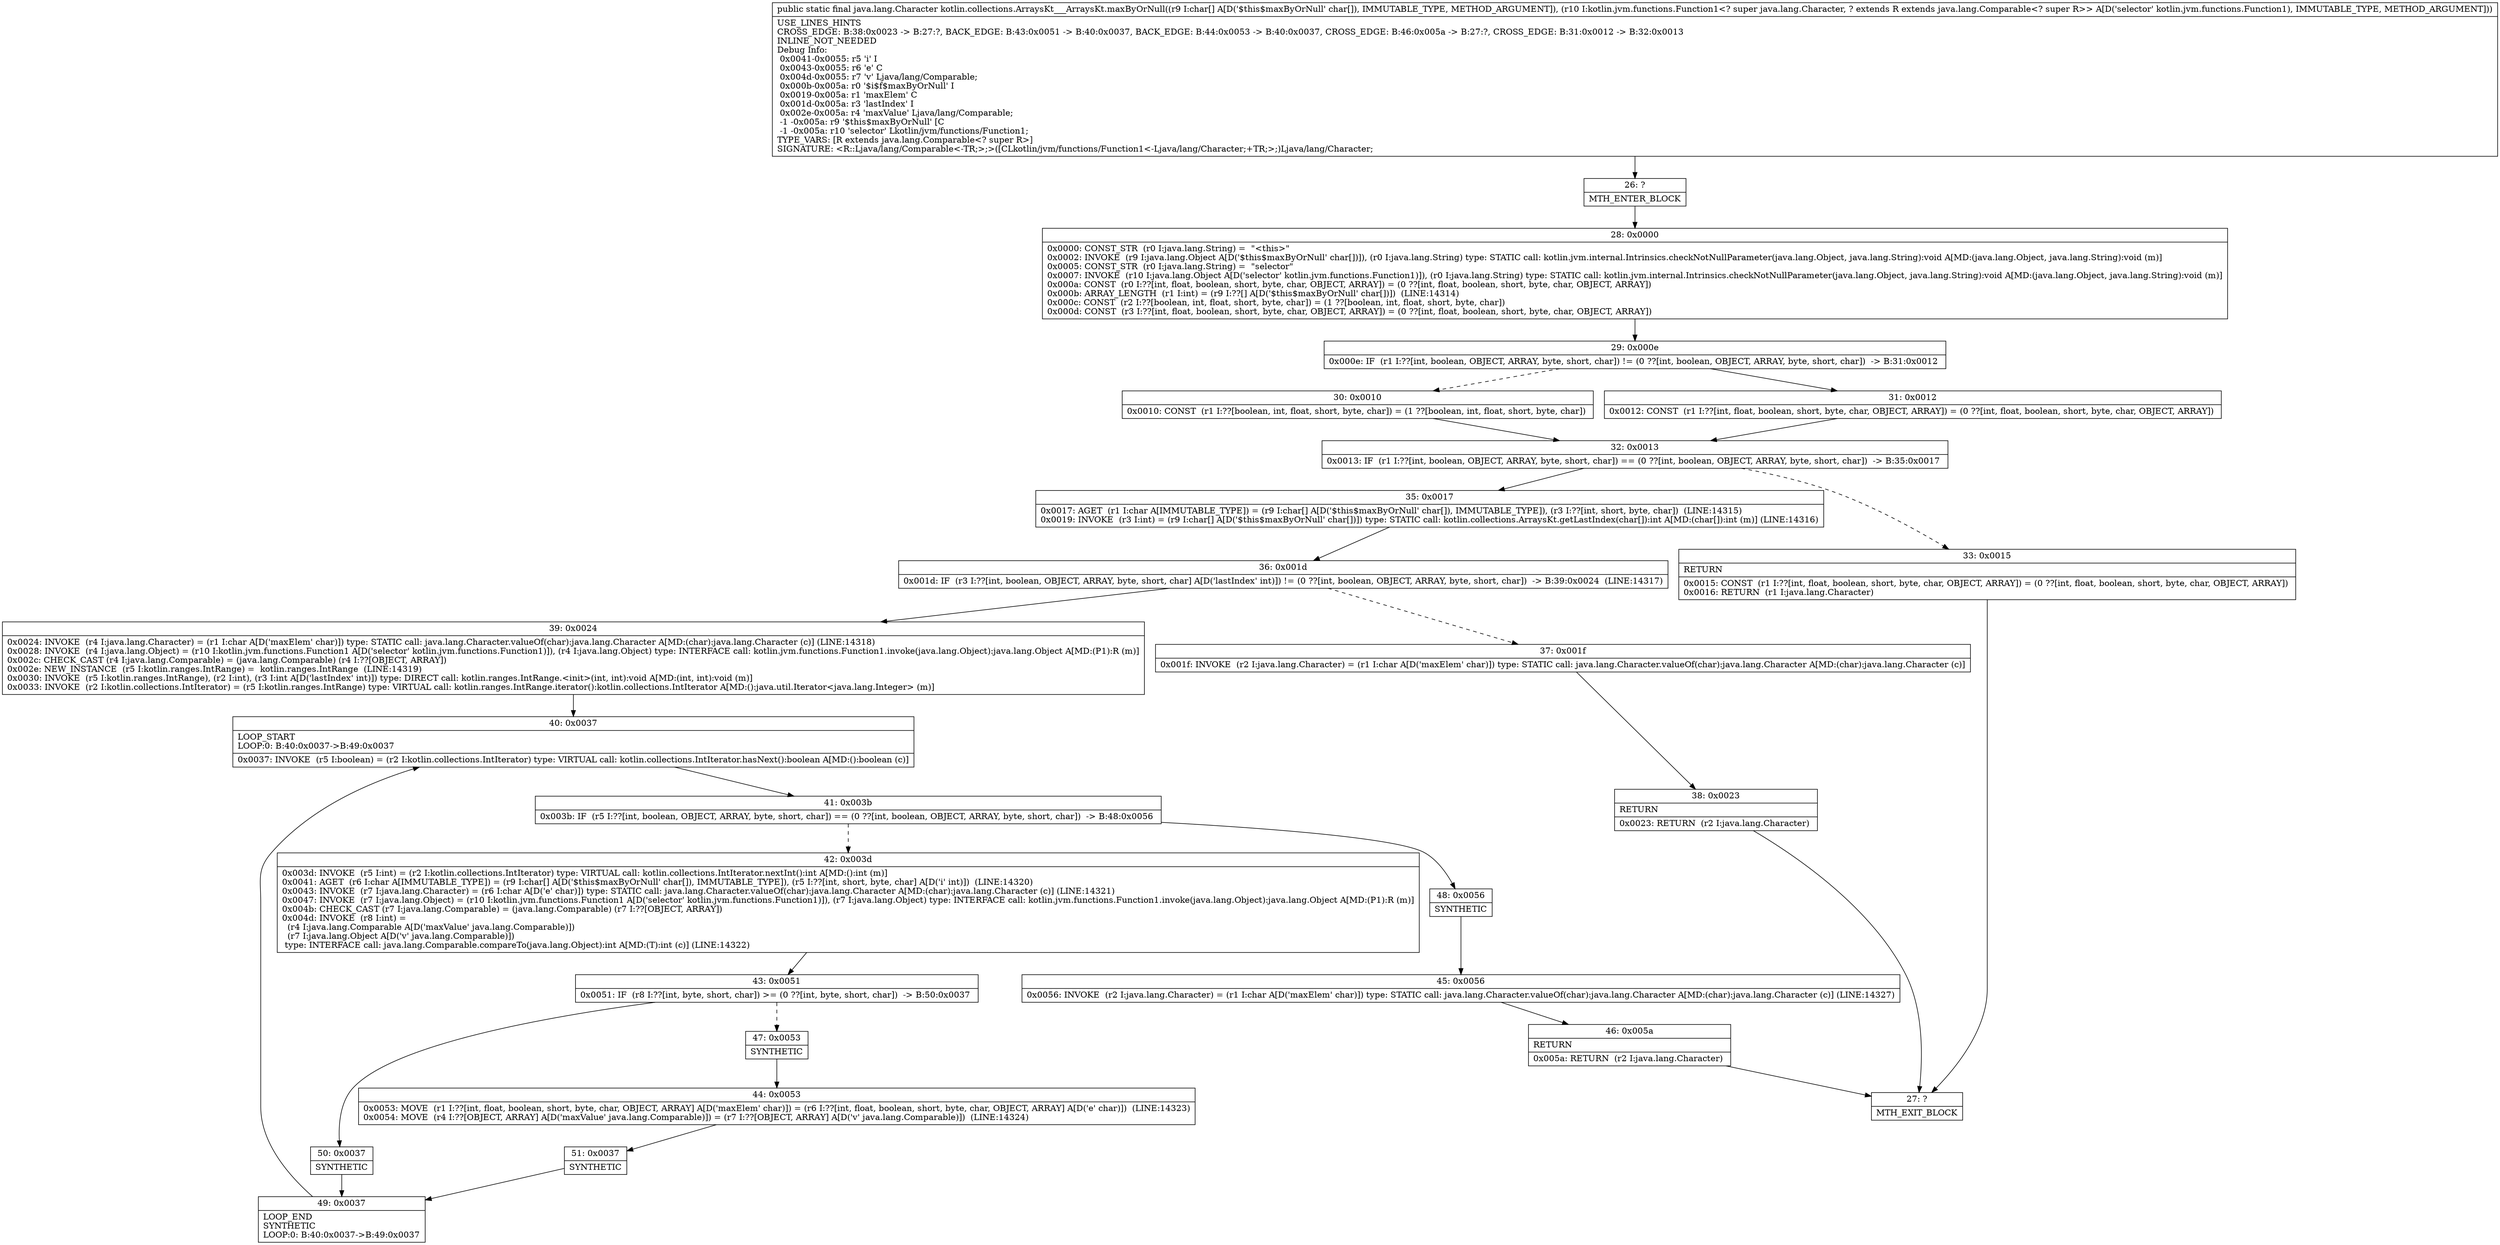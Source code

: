 digraph "CFG forkotlin.collections.ArraysKt___ArraysKt.maxByOrNull([CLkotlin\/jvm\/functions\/Function1;)Ljava\/lang\/Character;" {
Node_26 [shape=record,label="{26\:\ ?|MTH_ENTER_BLOCK\l}"];
Node_28 [shape=record,label="{28\:\ 0x0000|0x0000: CONST_STR  (r0 I:java.lang.String) =  \"\<this\>\" \l0x0002: INVOKE  (r9 I:java.lang.Object A[D('$this$maxByOrNull' char[])]), (r0 I:java.lang.String) type: STATIC call: kotlin.jvm.internal.Intrinsics.checkNotNullParameter(java.lang.Object, java.lang.String):void A[MD:(java.lang.Object, java.lang.String):void (m)]\l0x0005: CONST_STR  (r0 I:java.lang.String) =  \"selector\" \l0x0007: INVOKE  (r10 I:java.lang.Object A[D('selector' kotlin.jvm.functions.Function1)]), (r0 I:java.lang.String) type: STATIC call: kotlin.jvm.internal.Intrinsics.checkNotNullParameter(java.lang.Object, java.lang.String):void A[MD:(java.lang.Object, java.lang.String):void (m)]\l0x000a: CONST  (r0 I:??[int, float, boolean, short, byte, char, OBJECT, ARRAY]) = (0 ??[int, float, boolean, short, byte, char, OBJECT, ARRAY]) \l0x000b: ARRAY_LENGTH  (r1 I:int) = (r9 I:??[] A[D('$this$maxByOrNull' char[])])  (LINE:14314)\l0x000c: CONST  (r2 I:??[boolean, int, float, short, byte, char]) = (1 ??[boolean, int, float, short, byte, char]) \l0x000d: CONST  (r3 I:??[int, float, boolean, short, byte, char, OBJECT, ARRAY]) = (0 ??[int, float, boolean, short, byte, char, OBJECT, ARRAY]) \l}"];
Node_29 [shape=record,label="{29\:\ 0x000e|0x000e: IF  (r1 I:??[int, boolean, OBJECT, ARRAY, byte, short, char]) != (0 ??[int, boolean, OBJECT, ARRAY, byte, short, char])  \-\> B:31:0x0012 \l}"];
Node_30 [shape=record,label="{30\:\ 0x0010|0x0010: CONST  (r1 I:??[boolean, int, float, short, byte, char]) = (1 ??[boolean, int, float, short, byte, char]) \l}"];
Node_32 [shape=record,label="{32\:\ 0x0013|0x0013: IF  (r1 I:??[int, boolean, OBJECT, ARRAY, byte, short, char]) == (0 ??[int, boolean, OBJECT, ARRAY, byte, short, char])  \-\> B:35:0x0017 \l}"];
Node_33 [shape=record,label="{33\:\ 0x0015|RETURN\l|0x0015: CONST  (r1 I:??[int, float, boolean, short, byte, char, OBJECT, ARRAY]) = (0 ??[int, float, boolean, short, byte, char, OBJECT, ARRAY]) \l0x0016: RETURN  (r1 I:java.lang.Character) \l}"];
Node_27 [shape=record,label="{27\:\ ?|MTH_EXIT_BLOCK\l}"];
Node_35 [shape=record,label="{35\:\ 0x0017|0x0017: AGET  (r1 I:char A[IMMUTABLE_TYPE]) = (r9 I:char[] A[D('$this$maxByOrNull' char[]), IMMUTABLE_TYPE]), (r3 I:??[int, short, byte, char])  (LINE:14315)\l0x0019: INVOKE  (r3 I:int) = (r9 I:char[] A[D('$this$maxByOrNull' char[])]) type: STATIC call: kotlin.collections.ArraysKt.getLastIndex(char[]):int A[MD:(char[]):int (m)] (LINE:14316)\l}"];
Node_36 [shape=record,label="{36\:\ 0x001d|0x001d: IF  (r3 I:??[int, boolean, OBJECT, ARRAY, byte, short, char] A[D('lastIndex' int)]) != (0 ??[int, boolean, OBJECT, ARRAY, byte, short, char])  \-\> B:39:0x0024  (LINE:14317)\l}"];
Node_37 [shape=record,label="{37\:\ 0x001f|0x001f: INVOKE  (r2 I:java.lang.Character) = (r1 I:char A[D('maxElem' char)]) type: STATIC call: java.lang.Character.valueOf(char):java.lang.Character A[MD:(char):java.lang.Character (c)]\l}"];
Node_38 [shape=record,label="{38\:\ 0x0023|RETURN\l|0x0023: RETURN  (r2 I:java.lang.Character) \l}"];
Node_39 [shape=record,label="{39\:\ 0x0024|0x0024: INVOKE  (r4 I:java.lang.Character) = (r1 I:char A[D('maxElem' char)]) type: STATIC call: java.lang.Character.valueOf(char):java.lang.Character A[MD:(char):java.lang.Character (c)] (LINE:14318)\l0x0028: INVOKE  (r4 I:java.lang.Object) = (r10 I:kotlin.jvm.functions.Function1 A[D('selector' kotlin.jvm.functions.Function1)]), (r4 I:java.lang.Object) type: INTERFACE call: kotlin.jvm.functions.Function1.invoke(java.lang.Object):java.lang.Object A[MD:(P1):R (m)]\l0x002c: CHECK_CAST (r4 I:java.lang.Comparable) = (java.lang.Comparable) (r4 I:??[OBJECT, ARRAY]) \l0x002e: NEW_INSTANCE  (r5 I:kotlin.ranges.IntRange) =  kotlin.ranges.IntRange  (LINE:14319)\l0x0030: INVOKE  (r5 I:kotlin.ranges.IntRange), (r2 I:int), (r3 I:int A[D('lastIndex' int)]) type: DIRECT call: kotlin.ranges.IntRange.\<init\>(int, int):void A[MD:(int, int):void (m)]\l0x0033: INVOKE  (r2 I:kotlin.collections.IntIterator) = (r5 I:kotlin.ranges.IntRange) type: VIRTUAL call: kotlin.ranges.IntRange.iterator():kotlin.collections.IntIterator A[MD:():java.util.Iterator\<java.lang.Integer\> (m)]\l}"];
Node_40 [shape=record,label="{40\:\ 0x0037|LOOP_START\lLOOP:0: B:40:0x0037\-\>B:49:0x0037\l|0x0037: INVOKE  (r5 I:boolean) = (r2 I:kotlin.collections.IntIterator) type: VIRTUAL call: kotlin.collections.IntIterator.hasNext():boolean A[MD:():boolean (c)]\l}"];
Node_41 [shape=record,label="{41\:\ 0x003b|0x003b: IF  (r5 I:??[int, boolean, OBJECT, ARRAY, byte, short, char]) == (0 ??[int, boolean, OBJECT, ARRAY, byte, short, char])  \-\> B:48:0x0056 \l}"];
Node_42 [shape=record,label="{42\:\ 0x003d|0x003d: INVOKE  (r5 I:int) = (r2 I:kotlin.collections.IntIterator) type: VIRTUAL call: kotlin.collections.IntIterator.nextInt():int A[MD:():int (m)]\l0x0041: AGET  (r6 I:char A[IMMUTABLE_TYPE]) = (r9 I:char[] A[D('$this$maxByOrNull' char[]), IMMUTABLE_TYPE]), (r5 I:??[int, short, byte, char] A[D('i' int)])  (LINE:14320)\l0x0043: INVOKE  (r7 I:java.lang.Character) = (r6 I:char A[D('e' char)]) type: STATIC call: java.lang.Character.valueOf(char):java.lang.Character A[MD:(char):java.lang.Character (c)] (LINE:14321)\l0x0047: INVOKE  (r7 I:java.lang.Object) = (r10 I:kotlin.jvm.functions.Function1 A[D('selector' kotlin.jvm.functions.Function1)]), (r7 I:java.lang.Object) type: INTERFACE call: kotlin.jvm.functions.Function1.invoke(java.lang.Object):java.lang.Object A[MD:(P1):R (m)]\l0x004b: CHECK_CAST (r7 I:java.lang.Comparable) = (java.lang.Comparable) (r7 I:??[OBJECT, ARRAY]) \l0x004d: INVOKE  (r8 I:int) = \l  (r4 I:java.lang.Comparable A[D('maxValue' java.lang.Comparable)])\l  (r7 I:java.lang.Object A[D('v' java.lang.Comparable)])\l type: INTERFACE call: java.lang.Comparable.compareTo(java.lang.Object):int A[MD:(T):int (c)] (LINE:14322)\l}"];
Node_43 [shape=record,label="{43\:\ 0x0051|0x0051: IF  (r8 I:??[int, byte, short, char]) \>= (0 ??[int, byte, short, char])  \-\> B:50:0x0037 \l}"];
Node_47 [shape=record,label="{47\:\ 0x0053|SYNTHETIC\l}"];
Node_44 [shape=record,label="{44\:\ 0x0053|0x0053: MOVE  (r1 I:??[int, float, boolean, short, byte, char, OBJECT, ARRAY] A[D('maxElem' char)]) = (r6 I:??[int, float, boolean, short, byte, char, OBJECT, ARRAY] A[D('e' char)])  (LINE:14323)\l0x0054: MOVE  (r4 I:??[OBJECT, ARRAY] A[D('maxValue' java.lang.Comparable)]) = (r7 I:??[OBJECT, ARRAY] A[D('v' java.lang.Comparable)])  (LINE:14324)\l}"];
Node_51 [shape=record,label="{51\:\ 0x0037|SYNTHETIC\l}"];
Node_49 [shape=record,label="{49\:\ 0x0037|LOOP_END\lSYNTHETIC\lLOOP:0: B:40:0x0037\-\>B:49:0x0037\l}"];
Node_50 [shape=record,label="{50\:\ 0x0037|SYNTHETIC\l}"];
Node_48 [shape=record,label="{48\:\ 0x0056|SYNTHETIC\l}"];
Node_45 [shape=record,label="{45\:\ 0x0056|0x0056: INVOKE  (r2 I:java.lang.Character) = (r1 I:char A[D('maxElem' char)]) type: STATIC call: java.lang.Character.valueOf(char):java.lang.Character A[MD:(char):java.lang.Character (c)] (LINE:14327)\l}"];
Node_46 [shape=record,label="{46\:\ 0x005a|RETURN\l|0x005a: RETURN  (r2 I:java.lang.Character) \l}"];
Node_31 [shape=record,label="{31\:\ 0x0012|0x0012: CONST  (r1 I:??[int, float, boolean, short, byte, char, OBJECT, ARRAY]) = (0 ??[int, float, boolean, short, byte, char, OBJECT, ARRAY]) \l}"];
MethodNode[shape=record,label="{public static final java.lang.Character kotlin.collections.ArraysKt___ArraysKt.maxByOrNull((r9 I:char[] A[D('$this$maxByOrNull' char[]), IMMUTABLE_TYPE, METHOD_ARGUMENT]), (r10 I:kotlin.jvm.functions.Function1\<? super java.lang.Character, ? extends R extends java.lang.Comparable\<? super R\>\> A[D('selector' kotlin.jvm.functions.Function1), IMMUTABLE_TYPE, METHOD_ARGUMENT]))  | USE_LINES_HINTS\lCROSS_EDGE: B:38:0x0023 \-\> B:27:?, BACK_EDGE: B:43:0x0051 \-\> B:40:0x0037, BACK_EDGE: B:44:0x0053 \-\> B:40:0x0037, CROSS_EDGE: B:46:0x005a \-\> B:27:?, CROSS_EDGE: B:31:0x0012 \-\> B:32:0x0013\lINLINE_NOT_NEEDED\lDebug Info:\l  0x0041\-0x0055: r5 'i' I\l  0x0043\-0x0055: r6 'e' C\l  0x004d\-0x0055: r7 'v' Ljava\/lang\/Comparable;\l  0x000b\-0x005a: r0 '$i$f$maxByOrNull' I\l  0x0019\-0x005a: r1 'maxElem' C\l  0x001d\-0x005a: r3 'lastIndex' I\l  0x002e\-0x005a: r4 'maxValue' Ljava\/lang\/Comparable;\l  \-1 \-0x005a: r9 '$this$maxByOrNull' [C\l  \-1 \-0x005a: r10 'selector' Lkotlin\/jvm\/functions\/Function1;\lTYPE_VARS: [R extends java.lang.Comparable\<? super R\>]\lSIGNATURE: \<R::Ljava\/lang\/Comparable\<\-TR;\>;\>([CLkotlin\/jvm\/functions\/Function1\<\-Ljava\/lang\/Character;+TR;\>;)Ljava\/lang\/Character;\l}"];
MethodNode -> Node_26;Node_26 -> Node_28;
Node_28 -> Node_29;
Node_29 -> Node_30[style=dashed];
Node_29 -> Node_31;
Node_30 -> Node_32;
Node_32 -> Node_33[style=dashed];
Node_32 -> Node_35;
Node_33 -> Node_27;
Node_35 -> Node_36;
Node_36 -> Node_37[style=dashed];
Node_36 -> Node_39;
Node_37 -> Node_38;
Node_38 -> Node_27;
Node_39 -> Node_40;
Node_40 -> Node_41;
Node_41 -> Node_42[style=dashed];
Node_41 -> Node_48;
Node_42 -> Node_43;
Node_43 -> Node_47[style=dashed];
Node_43 -> Node_50;
Node_47 -> Node_44;
Node_44 -> Node_51;
Node_51 -> Node_49;
Node_49 -> Node_40;
Node_50 -> Node_49;
Node_48 -> Node_45;
Node_45 -> Node_46;
Node_46 -> Node_27;
Node_31 -> Node_32;
}

